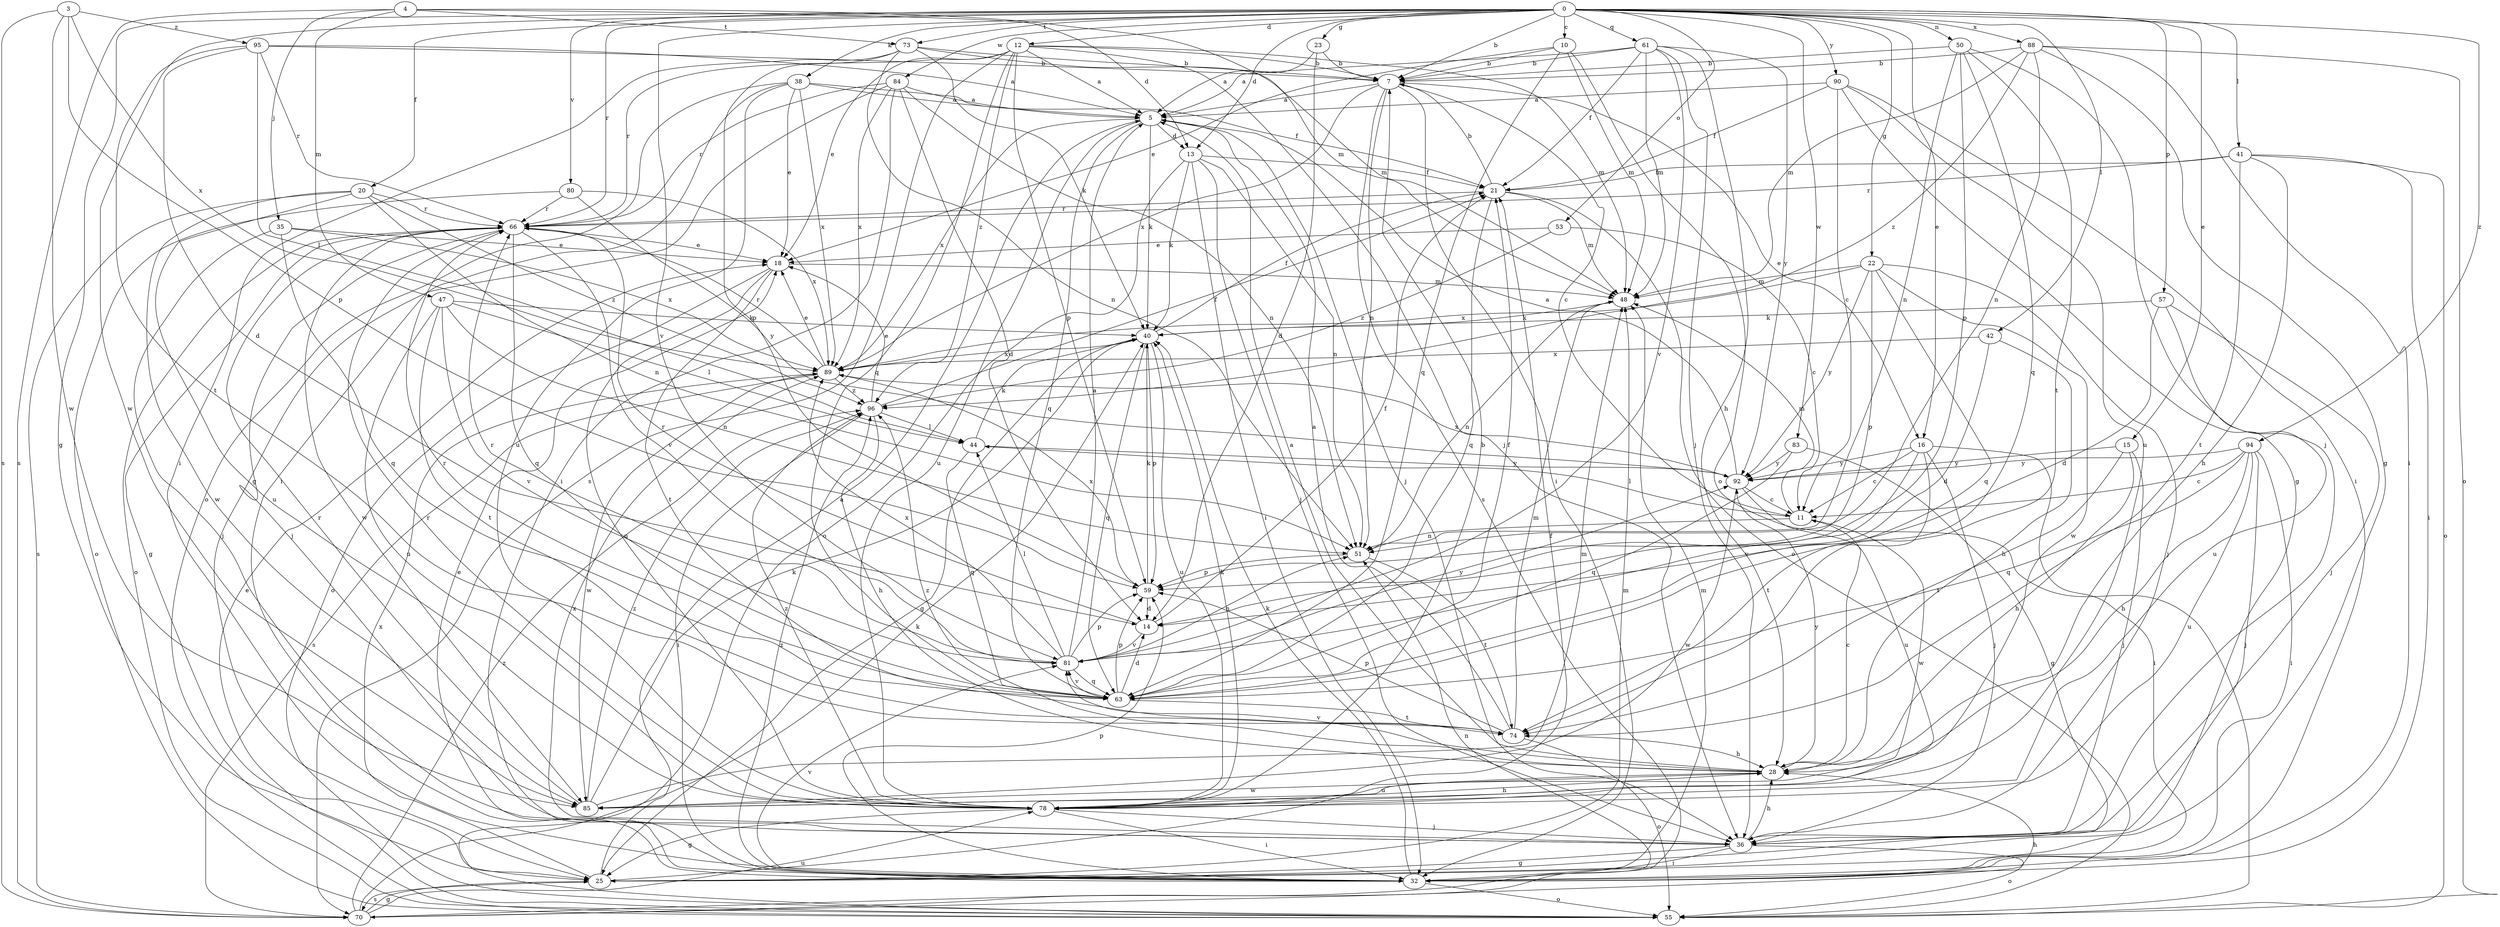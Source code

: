 strict digraph  {
0;
3;
4;
5;
7;
10;
11;
12;
13;
14;
15;
16;
18;
20;
21;
22;
23;
25;
28;
32;
35;
36;
38;
40;
41;
42;
44;
47;
48;
50;
51;
53;
55;
57;
59;
61;
63;
66;
70;
73;
74;
78;
80;
81;
83;
84;
85;
88;
89;
90;
92;
94;
95;
96;
0 -> 7  [label=b];
0 -> 10  [label=c];
0 -> 12  [label=d];
0 -> 13  [label=d];
0 -> 15  [label=e];
0 -> 16  [label=e];
0 -> 20  [label=f];
0 -> 22  [label=g];
0 -> 23  [label=g];
0 -> 25  [label=g];
0 -> 38  [label=k];
0 -> 41  [label=l];
0 -> 42  [label=l];
0 -> 50  [label=n];
0 -> 53  [label=o];
0 -> 57  [label=p];
0 -> 61  [label=q];
0 -> 66  [label=r];
0 -> 73  [label=t];
0 -> 80  [label=v];
0 -> 81  [label=v];
0 -> 83  [label=w];
0 -> 84  [label=w];
0 -> 85  [label=w];
0 -> 88  [label=x];
0 -> 90  [label=y];
0 -> 94  [label=z];
3 -> 59  [label=p];
3 -> 70  [label=s];
3 -> 85  [label=w];
3 -> 89  [label=x];
3 -> 95  [label=z];
4 -> 13  [label=d];
4 -> 35  [label=j];
4 -> 47  [label=m];
4 -> 48  [label=m];
4 -> 70  [label=s];
4 -> 73  [label=t];
5 -> 13  [label=d];
5 -> 36  [label=j];
5 -> 40  [label=k];
5 -> 63  [label=q];
5 -> 78  [label=u];
5 -> 89  [label=x];
7 -> 5  [label=a];
7 -> 11  [label=c];
7 -> 16  [label=e];
7 -> 32  [label=i];
7 -> 51  [label=n];
7 -> 70  [label=s];
7 -> 89  [label=x];
10 -> 7  [label=b];
10 -> 18  [label=e];
10 -> 48  [label=m];
10 -> 55  [label=o];
10 -> 63  [label=q];
11 -> 44  [label=l];
11 -> 48  [label=m];
11 -> 51  [label=n];
11 -> 85  [label=w];
12 -> 5  [label=a];
12 -> 7  [label=b];
12 -> 18  [label=e];
12 -> 36  [label=j];
12 -> 48  [label=m];
12 -> 59  [label=p];
12 -> 63  [label=q];
12 -> 66  [label=r];
12 -> 70  [label=s];
12 -> 96  [label=z];
13 -> 21  [label=f];
13 -> 32  [label=i];
13 -> 36  [label=j];
13 -> 40  [label=k];
13 -> 51  [label=n];
13 -> 55  [label=o];
14 -> 21  [label=f];
14 -> 66  [label=r];
14 -> 81  [label=v];
15 -> 28  [label=h];
15 -> 36  [label=j];
15 -> 74  [label=t];
15 -> 92  [label=y];
16 -> 11  [label=c];
16 -> 32  [label=i];
16 -> 36  [label=j];
16 -> 74  [label=t];
16 -> 81  [label=v];
16 -> 92  [label=y];
18 -> 48  [label=m];
18 -> 55  [label=o];
18 -> 74  [label=t];
18 -> 78  [label=u];
20 -> 51  [label=n];
20 -> 66  [label=r];
20 -> 70  [label=s];
20 -> 78  [label=u];
20 -> 85  [label=w];
20 -> 96  [label=z];
21 -> 7  [label=b];
21 -> 48  [label=m];
21 -> 55  [label=o];
21 -> 63  [label=q];
21 -> 66  [label=r];
22 -> 36  [label=j];
22 -> 48  [label=m];
22 -> 59  [label=p];
22 -> 63  [label=q];
22 -> 85  [label=w];
22 -> 89  [label=x];
22 -> 92  [label=y];
23 -> 5  [label=a];
23 -> 7  [label=b];
23 -> 14  [label=d];
25 -> 5  [label=a];
25 -> 21  [label=f];
25 -> 48  [label=m];
25 -> 70  [label=s];
25 -> 89  [label=x];
28 -> 5  [label=a];
28 -> 11  [label=c];
28 -> 78  [label=u];
28 -> 81  [label=v];
28 -> 85  [label=w];
28 -> 92  [label=y];
28 -> 96  [label=z];
32 -> 18  [label=e];
32 -> 40  [label=k];
32 -> 48  [label=m];
32 -> 55  [label=o];
32 -> 59  [label=p];
32 -> 81  [label=v];
32 -> 96  [label=z];
35 -> 18  [label=e];
35 -> 36  [label=j];
35 -> 63  [label=q];
35 -> 89  [label=x];
36 -> 25  [label=g];
36 -> 28  [label=h];
36 -> 32  [label=i];
36 -> 55  [label=o];
36 -> 89  [label=x];
38 -> 5  [label=a];
38 -> 18  [label=e];
38 -> 21  [label=f];
38 -> 32  [label=i];
38 -> 55  [label=o];
38 -> 78  [label=u];
38 -> 89  [label=x];
40 -> 21  [label=f];
40 -> 25  [label=g];
40 -> 59  [label=p];
40 -> 63  [label=q];
40 -> 78  [label=u];
40 -> 89  [label=x];
41 -> 21  [label=f];
41 -> 28  [label=h];
41 -> 32  [label=i];
41 -> 55  [label=o];
41 -> 66  [label=r];
41 -> 74  [label=t];
42 -> 14  [label=d];
42 -> 28  [label=h];
42 -> 89  [label=x];
44 -> 40  [label=k];
44 -> 63  [label=q];
44 -> 92  [label=y];
47 -> 40  [label=k];
47 -> 44  [label=l];
47 -> 51  [label=n];
47 -> 74  [label=t];
47 -> 78  [label=u];
47 -> 81  [label=v];
48 -> 40  [label=k];
48 -> 51  [label=n];
50 -> 7  [label=b];
50 -> 36  [label=j];
50 -> 51  [label=n];
50 -> 59  [label=p];
50 -> 63  [label=q];
50 -> 74  [label=t];
51 -> 59  [label=p];
51 -> 74  [label=t];
53 -> 11  [label=c];
53 -> 18  [label=e];
53 -> 96  [label=z];
55 -> 18  [label=e];
57 -> 14  [label=d];
57 -> 36  [label=j];
57 -> 40  [label=k];
57 -> 78  [label=u];
59 -> 14  [label=d];
59 -> 40  [label=k];
59 -> 89  [label=x];
61 -> 5  [label=a];
61 -> 7  [label=b];
61 -> 21  [label=f];
61 -> 28  [label=h];
61 -> 36  [label=j];
61 -> 48  [label=m];
61 -> 81  [label=v];
61 -> 92  [label=y];
63 -> 14  [label=d];
63 -> 21  [label=f];
63 -> 59  [label=p];
63 -> 66  [label=r];
63 -> 74  [label=t];
63 -> 81  [label=v];
66 -> 18  [label=e];
66 -> 25  [label=g];
66 -> 36  [label=j];
66 -> 55  [label=o];
66 -> 63  [label=q];
66 -> 81  [label=v];
66 -> 85  [label=w];
70 -> 25  [label=g];
70 -> 28  [label=h];
70 -> 40  [label=k];
70 -> 51  [label=n];
70 -> 78  [label=u];
70 -> 96  [label=z];
73 -> 7  [label=b];
73 -> 32  [label=i];
73 -> 40  [label=k];
73 -> 48  [label=m];
73 -> 51  [label=n];
73 -> 59  [label=p];
74 -> 5  [label=a];
74 -> 28  [label=h];
74 -> 48  [label=m];
74 -> 55  [label=o];
74 -> 59  [label=p];
78 -> 7  [label=b];
78 -> 25  [label=g];
78 -> 28  [label=h];
78 -> 32  [label=i];
78 -> 36  [label=j];
78 -> 40  [label=k];
78 -> 66  [label=r];
78 -> 96  [label=z];
80 -> 55  [label=o];
80 -> 66  [label=r];
80 -> 89  [label=x];
80 -> 92  [label=y];
81 -> 5  [label=a];
81 -> 44  [label=l];
81 -> 51  [label=n];
81 -> 59  [label=p];
81 -> 63  [label=q];
81 -> 66  [label=r];
81 -> 89  [label=x];
81 -> 92  [label=y];
83 -> 25  [label=g];
83 -> 63  [label=q];
83 -> 92  [label=y];
84 -> 5  [label=a];
84 -> 14  [label=d];
84 -> 25  [label=g];
84 -> 32  [label=i];
84 -> 51  [label=n];
84 -> 66  [label=r];
84 -> 89  [label=x];
85 -> 40  [label=k];
85 -> 48  [label=m];
85 -> 66  [label=r];
85 -> 96  [label=z];
88 -> 7  [label=b];
88 -> 25  [label=g];
88 -> 32  [label=i];
88 -> 48  [label=m];
88 -> 51  [label=n];
88 -> 55  [label=o];
88 -> 96  [label=z];
89 -> 18  [label=e];
89 -> 66  [label=r];
89 -> 70  [label=s];
89 -> 85  [label=w];
89 -> 96  [label=z];
90 -> 5  [label=a];
90 -> 11  [label=c];
90 -> 21  [label=f];
90 -> 25  [label=g];
90 -> 32  [label=i];
90 -> 78  [label=u];
92 -> 5  [label=a];
92 -> 11  [label=c];
92 -> 78  [label=u];
92 -> 85  [label=w];
92 -> 89  [label=x];
94 -> 11  [label=c];
94 -> 28  [label=h];
94 -> 32  [label=i];
94 -> 36  [label=j];
94 -> 63  [label=q];
94 -> 78  [label=u];
94 -> 92  [label=y];
95 -> 5  [label=a];
95 -> 7  [label=b];
95 -> 14  [label=d];
95 -> 44  [label=l];
95 -> 66  [label=r];
95 -> 74  [label=t];
96 -> 18  [label=e];
96 -> 21  [label=f];
96 -> 28  [label=h];
96 -> 32  [label=i];
96 -> 44  [label=l];
}
